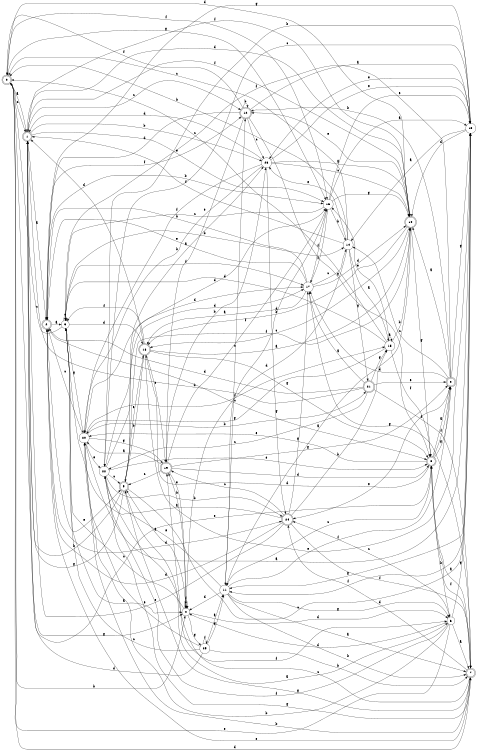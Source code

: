 digraph n21_6 {
__start0 [label="" shape="none"];

rankdir=LR;
size="8,5";

s0 [style="rounded,filled", color="black", fillcolor="white" shape="doublecircle", label="0"];
s1 [style="rounded,filled", color="black", fillcolor="white" shape="doublecircle", label="1"];
s2 [style="rounded,filled", color="black", fillcolor="white" shape="doublecircle", label="2"];
s3 [style="filled", color="black", fillcolor="white" shape="circle", label="3"];
s4 [style="filled", color="black", fillcolor="white" shape="circle", label="4"];
s5 [style="rounded,filled", color="black", fillcolor="white" shape="doublecircle", label="5"];
s6 [style="filled", color="black", fillcolor="white" shape="circle", label="6"];
s7 [style="rounded,filled", color="black", fillcolor="white" shape="doublecircle", label="7"];
s8 [style="rounded,filled", color="black", fillcolor="white" shape="doublecircle", label="8"];
s9 [style="rounded,filled", color="black", fillcolor="white" shape="doublecircle", label="9"];
s10 [style="rounded,filled", color="black", fillcolor="white" shape="doublecircle", label="10"];
s11 [style="filled", color="black", fillcolor="white" shape="circle", label="11"];
s12 [style="rounded,filled", color="black", fillcolor="white" shape="doublecircle", label="12"];
s13 [style="filled", color="black", fillcolor="white" shape="circle", label="13"];
s14 [style="filled", color="black", fillcolor="white" shape="circle", label="14"];
s15 [style="filled", color="black", fillcolor="white" shape="circle", label="15"];
s16 [style="filled", color="black", fillcolor="white" shape="circle", label="16"];
s17 [style="filled", color="black", fillcolor="white" shape="circle", label="17"];
s18 [style="rounded,filled", color="black", fillcolor="white" shape="doublecircle", label="18"];
s19 [style="rounded,filled", color="black", fillcolor="white" shape="doublecircle", label="19"];
s20 [style="filled", color="black", fillcolor="white" shape="circle", label="20"];
s21 [style="rounded,filled", color="black", fillcolor="white" shape="doublecircle", label="21"];
s22 [style="filled", color="black", fillcolor="white" shape="circle", label="22"];
s23 [style="filled", color="black", fillcolor="white" shape="circle", label="23"];
s24 [style="rounded,filled", color="black", fillcolor="white" shape="doublecircle", label="24"];
s25 [style="filled", color="black", fillcolor="white" shape="circle", label="25"];
s0 -> s1 [label="a"];
s0 -> s4 [label="b"];
s0 -> s1 [label="c"];
s0 -> s7 [label="d"];
s0 -> s8 [label="e"];
s0 -> s16 [label="f"];
s0 -> s16 [label="g"];
s1 -> s2 [label="a"];
s1 -> s23 [label="b"];
s1 -> s12 [label="c"];
s1 -> s10 [label="d"];
s1 -> s16 [label="e"];
s1 -> s10 [label="f"];
s1 -> s4 [label="g"];
s2 -> s3 [label="a"];
s2 -> s16 [label="b"];
s2 -> s8 [label="c"];
s2 -> s24 [label="d"];
s2 -> s5 [label="e"];
s2 -> s12 [label="f"];
s2 -> s13 [label="g"];
s3 -> s4 [label="a"];
s3 -> s14 [label="b"];
s3 -> s0 [label="c"];
s3 -> s18 [label="d"];
s3 -> s3 [label="e"];
s3 -> s17 [label="f"];
s3 -> s20 [label="g"];
s4 -> s5 [label="a"];
s4 -> s19 [label="b"];
s4 -> s3 [label="c"];
s4 -> s6 [label="d"];
s4 -> s4 [label="e"];
s4 -> s4 [label="f"];
s4 -> s25 [label="g"];
s5 -> s6 [label="a"];
s5 -> s1 [label="b"];
s5 -> s13 [label="c"];
s5 -> s17 [label="d"];
s5 -> s18 [label="e"];
s5 -> s10 [label="f"];
s5 -> s1 [label="g"];
s6 -> s7 [label="a"];
s6 -> s20 [label="b"];
s6 -> s24 [label="c"];
s6 -> s4 [label="d"];
s6 -> s0 [label="e"];
s6 -> s22 [label="f"];
s6 -> s13 [label="g"];
s7 -> s8 [label="a"];
s7 -> s20 [label="b"];
s7 -> s19 [label="c"];
s7 -> s24 [label="d"];
s7 -> s2 [label="e"];
s7 -> s8 [label="f"];
s7 -> s5 [label="g"];
s8 -> s9 [label="a"];
s8 -> s6 [label="b"];
s8 -> s11 [label="c"];
s8 -> s18 [label="d"];
s8 -> s20 [label="e"];
s8 -> s9 [label="f"];
s8 -> s9 [label="g"];
s9 -> s10 [label="a"];
s9 -> s12 [label="b"];
s9 -> s14 [label="c"];
s9 -> s17 [label="d"];
s9 -> s24 [label="e"];
s9 -> s3 [label="f"];
s9 -> s13 [label="g"];
s10 -> s11 [label="a"];
s10 -> s18 [label="b"];
s10 -> s18 [label="c"];
s10 -> s0 [label="d"];
s10 -> s12 [label="e"];
s10 -> s1 [label="f"];
s10 -> s8 [label="g"];
s11 -> s7 [label="a"];
s11 -> s7 [label="b"];
s11 -> s12 [label="c"];
s11 -> s4 [label="d"];
s11 -> s22 [label="e"];
s11 -> s9 [label="f"];
s11 -> s6 [label="g"];
s12 -> s13 [label="a"];
s12 -> s12 [label="b"];
s12 -> s23 [label="c"];
s12 -> s2 [label="d"];
s12 -> s19 [label="e"];
s12 -> s0 [label="f"];
s12 -> s8 [label="g"];
s13 -> s14 [label="a"];
s13 -> s22 [label="b"];
s13 -> s22 [label="c"];
s13 -> s10 [label="d"];
s13 -> s23 [label="e"];
s13 -> s11 [label="f"];
s13 -> s11 [label="g"];
s14 -> s15 [label="a"];
s14 -> s0 [label="b"];
s14 -> s0 [label="c"];
s14 -> s4 [label="d"];
s14 -> s23 [label="e"];
s14 -> s1 [label="f"];
s14 -> s21 [label="g"];
s15 -> s15 [label="a"];
s15 -> s10 [label="b"];
s15 -> s0 [label="c"];
s15 -> s3 [label="d"];
s15 -> s16 [label="e"];
s15 -> s8 [label="f"];
s15 -> s20 [label="g"];
s16 -> s13 [label="a"];
s16 -> s14 [label="b"];
s16 -> s3 [label="c"];
s16 -> s11 [label="d"];
s16 -> s13 [label="e"];
s16 -> s17 [label="f"];
s16 -> s10 [label="g"];
s17 -> s18 [label="a"];
s17 -> s2 [label="b"];
s17 -> s14 [label="c"];
s17 -> s10 [label="d"];
s17 -> s2 [label="e"];
s17 -> s16 [label="f"];
s17 -> s7 [label="g"];
s18 -> s10 [label="a"];
s18 -> s5 [label="b"];
s18 -> s19 [label="c"];
s18 -> s1 [label="d"];
s18 -> s13 [label="e"];
s18 -> s3 [label="f"];
s18 -> s8 [label="g"];
s19 -> s20 [label="a"];
s19 -> s23 [label="b"];
s19 -> s5 [label="c"];
s19 -> s8 [label="d"];
s19 -> s4 [label="e"];
s19 -> s16 [label="f"];
s19 -> s9 [label="g"];
s20 -> s13 [label="a"];
s20 -> s21 [label="b"];
s20 -> s2 [label="c"];
s20 -> s17 [label="d"];
s20 -> s22 [label="e"];
s20 -> s15 [label="f"];
s20 -> s19 [label="g"];
s21 -> s17 [label="a"];
s21 -> s1 [label="b"];
s21 -> s22 [label="c"];
s21 -> s2 [label="d"];
s21 -> s9 [label="e"];
s21 -> s7 [label="f"];
s21 -> s15 [label="g"];
s22 -> s23 [label="a"];
s22 -> s24 [label="b"];
s22 -> s5 [label="c"];
s22 -> s16 [label="d"];
s22 -> s8 [label="e"];
s22 -> s6 [label="f"];
s22 -> s7 [label="g"];
s23 -> s10 [label="a"];
s23 -> s20 [label="b"];
s23 -> s10 [label="c"];
s23 -> s1 [label="d"];
s23 -> s13 [label="e"];
s23 -> s20 [label="f"];
s23 -> s24 [label="g"];
s24 -> s3 [label="a"];
s24 -> s15 [label="b"];
s24 -> s19 [label="c"];
s24 -> s2 [label="d"];
s24 -> s1 [label="e"];
s24 -> s7 [label="f"];
s24 -> s17 [label="g"];
s25 -> s11 [label="a"];
s25 -> s7 [label="b"];
s25 -> s3 [label="c"];
s25 -> s1 [label="d"];
s25 -> s20 [label="e"];
s25 -> s25 [label="f"];
s25 -> s11 [label="g"];

}